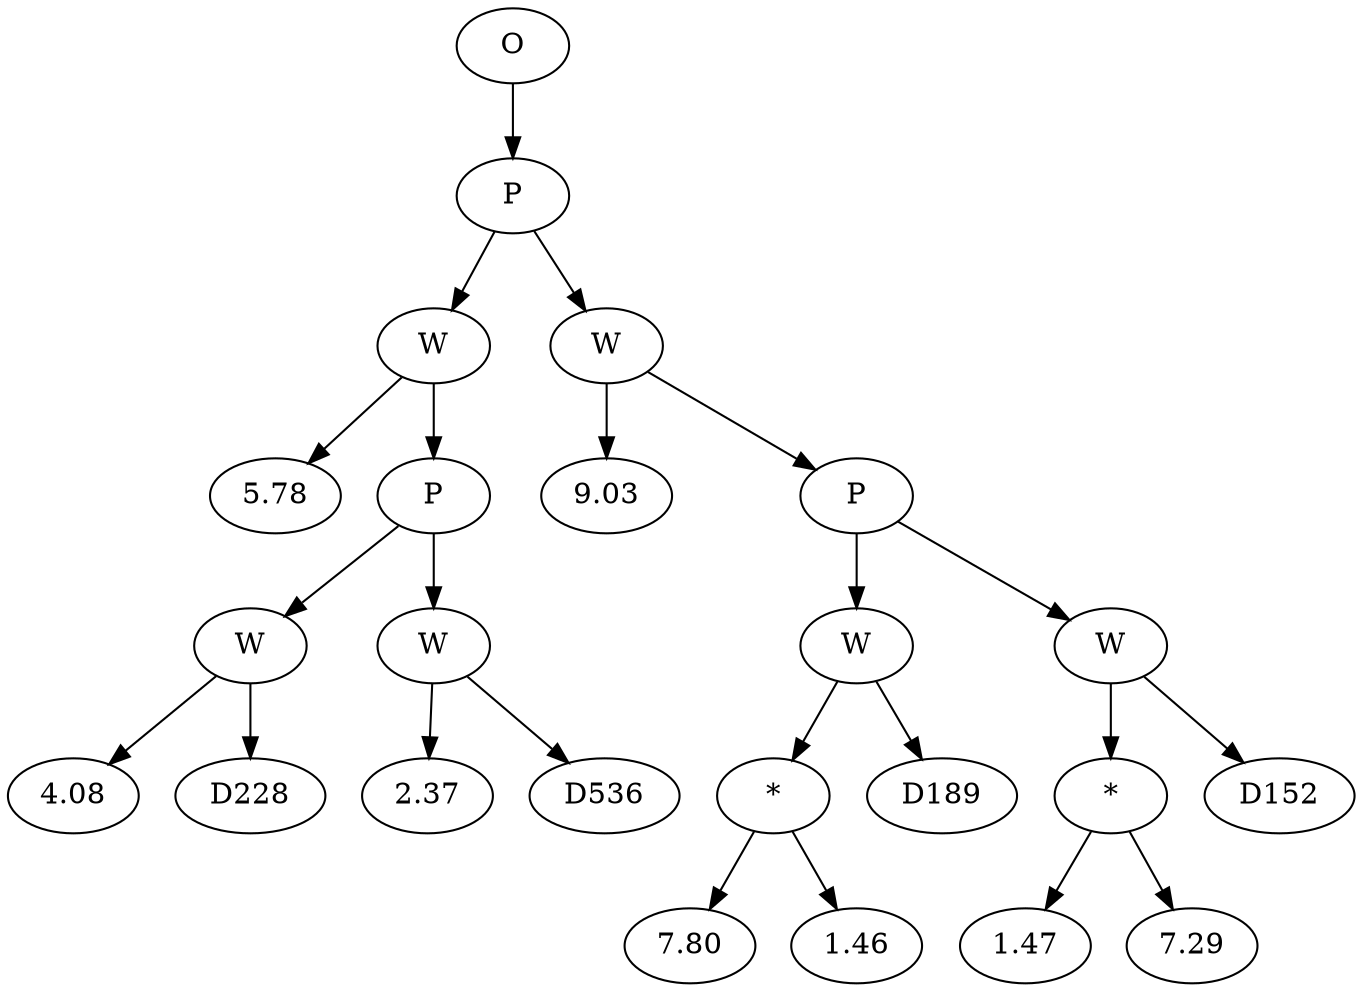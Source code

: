 // Tree
digraph {
	15174418 [label=O]
	15174419 [label=P]
	15174418 -> 15174419
	15174420 [label=W]
	15174419 -> 15174420
	15174421 [label=5.78]
	15174420 -> 15174421
	15174422 [label=P]
	15174420 -> 15174422
	15174423 [label=W]
	15174422 -> 15174423
	15174424 [label=4.08]
	15174423 -> 15174424
	15174425 [label=D228]
	15174423 -> 15174425
	15174426 [label=W]
	15174422 -> 15174426
	15174427 [label=2.37]
	15174426 -> 15174427
	15174428 [label=D536]
	15174426 -> 15174428
	15174429 [label=W]
	15174419 -> 15174429
	15174430 [label=9.03]
	15174429 -> 15174430
	15174431 [label=P]
	15174429 -> 15174431
	15174432 [label=W]
	15174431 -> 15174432
	15174433 [label="*"]
	15174432 -> 15174433
	15174434 [label=7.80]
	15174433 -> 15174434
	15174435 [label=1.46]
	15174433 -> 15174435
	15174436 [label=D189]
	15174432 -> 15174436
	15174437 [label=W]
	15174431 -> 15174437
	15174438 [label="*"]
	15174437 -> 15174438
	15174439 [label=1.47]
	15174438 -> 15174439
	15174440 [label=7.29]
	15174438 -> 15174440
	15174441 [label=D152]
	15174437 -> 15174441
}
